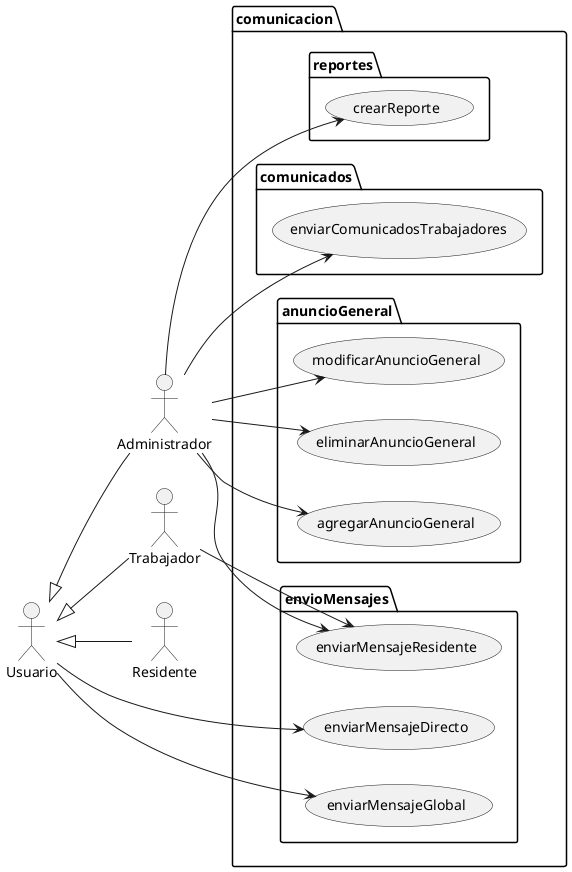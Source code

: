 @startuml

left to right direction

actor "Usuario" as usuarioNombre
actor "Administrador" as administradorNombre
actor "Trabajador" as trabajadorNombre
actor "Residente" as residenteNombre
package comunicacion{
package envioMensajes{
usecase "enviarMensajeResidente" as mensajeResidentes
usecase "enviarMensajeDirecto" as mensajeDirecto
usecase "enviarMensajeGlobal" as mensajeGlobal
}

package comunicados{
usecase "enviarComunicadosTrabajadores" as comunicadoTrabajadores
}
package anuncioGeneral{
usecase "modificarAnuncioGeneral" as modAnuncioGeneral
usecase "eliminarAnuncioGeneral" as delAnuncioGeneral
usecase "agregarAnuncioGeneral" as addAnuncioGeneral

}
package reportes{
usecase "crearReporte" as creaReporte
}
}

administradorNombre -u-|> usuarioNombre
trabajadorNombre -u-|> usuarioNombre
residenteNombre -u-|> usuarioNombre


trabajadorNombre --> mensajeResidentes
administradorNombre--> mensajeResidentes
administradorNombre --> comunicadoTrabajadores
usuarioNombre --> mensajeGlobal
usuarioNombre --> mensajeDirecto


administradorNombre --> modAnuncioGeneral
administradorNombre --> delAnuncioGeneral
administradorNombre --> addAnuncioGeneral
administradorNombre --> creaReporte


@enduml